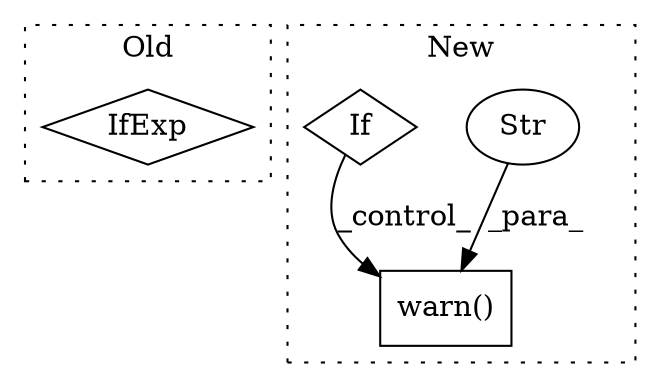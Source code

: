 digraph G {
subgraph cluster0 {
1 [label="IfExp" a="51" s="3729,3755" l="4,6" shape="diamond"];
label = "Old";
style="dotted";
}
subgraph cluster1 {
2 [label="warn()" a="75" s="3973,4093" l="31,15" shape="box"];
3 [label="Str" a="66" s="4004" l="60" shape="ellipse"];
4 [label="If" a="96" s="3748" l="3" shape="diamond"];
label = "New";
style="dotted";
}
3 -> 2 [label="_para_"];
4 -> 2 [label="_control_"];
}